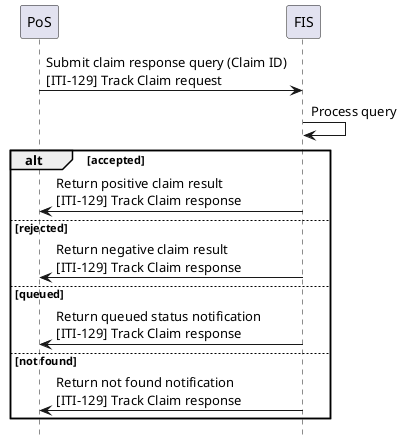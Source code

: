 @startuml
skinparam svgDimensionStyle false
hide footbox

participant PoS
participant FIS

PoS -> FIS: Submit claim response query (Claim ID)\n&#91;ITI-129&#93; Track Claim request
FIS -> FIS: Process query

alt accepted
	FIS -> PoS: Return positive claim result\n&#91;ITI-129&#93; Track Claim response
else rejected
	FIS -> PoS: Return negative claim result\n&#91;ITI-129&#93; Track Claim response
else queued
	FIS -> PoS: Return queued status notification\n&#91;ITI-129&#93; Track Claim response
else not found
	FIS -> PoS: Return not found notification\n&#91;ITI-129&#93; Track Claim response
end

@enduml
